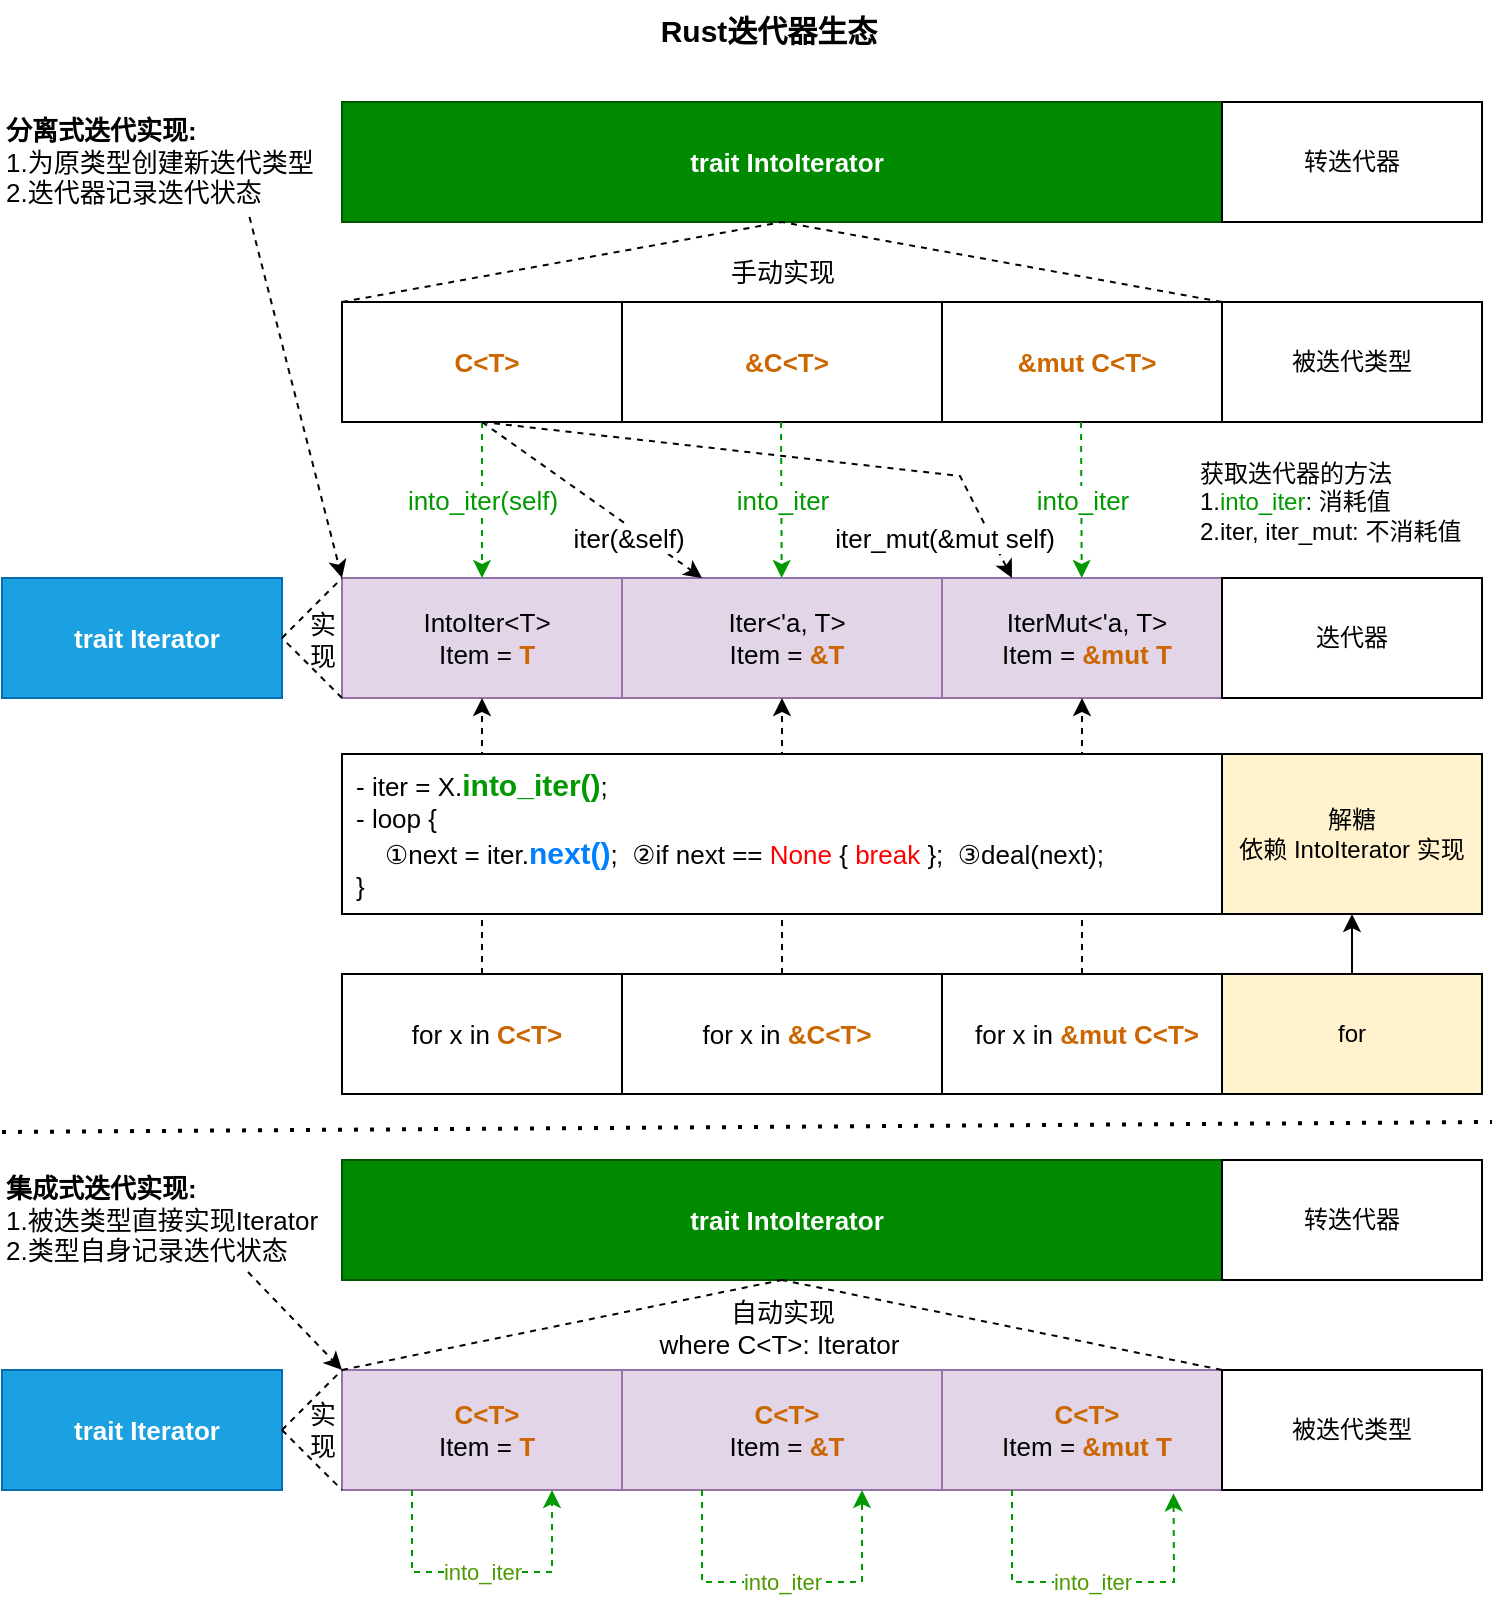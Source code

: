 <mxfile version="21.6.2" type="device">
  <diagram name="第 1 页" id="pM_WdmJknIOD3qyoUbDU">
    <mxGraphModel dx="1728" dy="972" grid="0" gridSize="10" guides="1" tooltips="1" connect="1" arrows="1" fold="1" page="1" pageScale="1" pageWidth="827" pageHeight="1169" math="0" shadow="0">
      <root>
        <mxCell id="0" />
        <mxCell id="1" parent="0" />
        <mxCell id="4QfluclhBrUx9_t2OFh4-4" value="trait IntoIterator" style="rounded=0;whiteSpace=wrap;html=1;align=center;spacingLeft=5;fontSize=13;fillColor=#008a00;strokeColor=#005700;fontColor=#ffffff;fontFamily=Helvetica;fontStyle=1" parent="1" vertex="1">
          <mxGeometry x="200" y="199" width="440" height="60" as="geometry" />
        </mxCell>
        <mxCell id="4QfluclhBrUx9_t2OFh4-16" value="&lt;font&gt;C&amp;lt;T&amp;gt;&lt;/font&gt;" style="rounded=0;whiteSpace=wrap;html=1;align=center;spacingLeft=5;fontSize=13;fontFamily=Helvetica;fontColor=#CC6600;fontStyle=1" parent="1" vertex="1">
          <mxGeometry x="200" y="299" width="140" height="60" as="geometry" />
        </mxCell>
        <mxCell id="4QfluclhBrUx9_t2OFh4-17" value="&amp;amp;C&amp;lt;T&amp;gt;" style="rounded=0;whiteSpace=wrap;html=1;align=center;spacingLeft=5;fontSize=13;fontFamily=Helvetica;fontColor=#CC6600;fontStyle=1" parent="1" vertex="1">
          <mxGeometry x="340" y="299" width="160" height="60" as="geometry" />
        </mxCell>
        <mxCell id="4QfluclhBrUx9_t2OFh4-18" value="&amp;amp;mut C&amp;lt;T&amp;gt;" style="rounded=0;whiteSpace=wrap;html=1;align=center;spacingLeft=5;fontSize=13;fontFamily=Helvetica;fontColor=#CC6600;fontStyle=1" parent="1" vertex="1">
          <mxGeometry x="500" y="299" width="140" height="60" as="geometry" />
        </mxCell>
        <mxCell id="4QfluclhBrUx9_t2OFh4-19" value="IntoIter&amp;lt;T&amp;gt;&lt;br style=&quot;font-size: 13px;&quot;&gt;Item = &lt;font color=&quot;#cc6600&quot;&gt;&lt;b&gt;T&lt;/b&gt;&lt;/font&gt;" style="rounded=0;whiteSpace=wrap;html=1;align=center;spacingLeft=5;fontSize=13;fillColor=#e1d5e7;strokeColor=#9673a6;fontFamily=Helvetica;" parent="1" vertex="1">
          <mxGeometry x="200" y="437" width="140" height="60" as="geometry" />
        </mxCell>
        <mxCell id="4QfluclhBrUx9_t2OFh4-20" value="Iter&amp;lt;&#39;a, T&amp;gt;&lt;br style=&quot;font-size: 13px;&quot;&gt;Item = &lt;b&gt;&lt;font color=&quot;#cc6600&quot;&gt;&amp;amp;T&lt;/font&gt;&lt;/b&gt;" style="rounded=0;whiteSpace=wrap;html=1;align=center;spacingLeft=5;fontSize=13;fillColor=#e1d5e7;strokeColor=#9673a6;fontFamily=Helvetica;" parent="1" vertex="1">
          <mxGeometry x="340" y="437" width="160" height="60" as="geometry" />
        </mxCell>
        <mxCell id="4QfluclhBrUx9_t2OFh4-22" value="IterMut&amp;lt;&#39;a, T&amp;gt;&lt;br style=&quot;font-size: 13px;&quot;&gt;Item = &lt;b&gt;&lt;font color=&quot;#cc6600&quot;&gt;&amp;amp;mut T&lt;/font&gt;&lt;/b&gt;" style="rounded=0;whiteSpace=wrap;html=1;align=center;spacingLeft=5;fontSize=13;fillColor=#e1d5e7;strokeColor=#9673a6;fontFamily=Helvetica;" parent="1" vertex="1">
          <mxGeometry x="500" y="437" width="140" height="60" as="geometry" />
        </mxCell>
        <mxCell id="4QfluclhBrUx9_t2OFh4-24" value="trait Iterator" style="rounded=0;whiteSpace=wrap;html=1;align=center;spacingLeft=5;fontSize=13;fillColor=#1ba1e2;strokeColor=#006EAF;fontColor=#ffffff;fontFamily=Helvetica;fontStyle=1" parent="1" vertex="1">
          <mxGeometry x="30" y="437" width="140" height="60" as="geometry" />
        </mxCell>
        <mxCell id="4QfluclhBrUx9_t2OFh4-25" value="for x in &lt;b&gt;&lt;font color=&quot;#cc6600&quot;&gt;C&amp;lt;T&amp;gt;&lt;/font&gt;&lt;/b&gt;" style="rounded=0;whiteSpace=wrap;html=1;align=center;spacingLeft=5;fontSize=13;fontFamily=Helvetica;" parent="1" vertex="1">
          <mxGeometry x="200" y="635" width="140" height="60" as="geometry" />
        </mxCell>
        <mxCell id="4QfluclhBrUx9_t2OFh4-26" value="for x in &lt;b&gt;&lt;font color=&quot;#cc6600&quot;&gt;&amp;amp;C&amp;lt;T&amp;gt;&lt;/font&gt;&lt;/b&gt;" style="rounded=0;whiteSpace=wrap;html=1;align=center;spacingLeft=5;fontSize=13;fontFamily=Helvetica;" parent="1" vertex="1">
          <mxGeometry x="340" y="635" width="160" height="60" as="geometry" />
        </mxCell>
        <mxCell id="4QfluclhBrUx9_t2OFh4-27" value="for x in &lt;font color=&quot;#cc6600&quot;&gt;&lt;b&gt;&amp;amp;mut C&amp;lt;T&amp;gt;&lt;/b&gt;&lt;/font&gt;" style="rounded=0;whiteSpace=wrap;html=1;align=center;spacingLeft=5;fontSize=13;fontFamily=Helvetica;" parent="1" vertex="1">
          <mxGeometry x="500" y="635" width="140" height="60" as="geometry" />
        </mxCell>
        <mxCell id="4QfluclhBrUx9_t2OFh4-42" value="" style="endArrow=none;dashed=1;html=1;rounded=0;entryX=0.5;entryY=1;entryDx=0;entryDy=0;exitX=0;exitY=0;exitDx=0;exitDy=0;fontSize=13;fontFamily=Helvetica;" parent="1" source="4QfluclhBrUx9_t2OFh4-16" target="4QfluclhBrUx9_t2OFh4-4" edge="1">
          <mxGeometry width="50" height="50" relative="1" as="geometry">
            <mxPoint x="410" y="429" as="sourcePoint" />
            <mxPoint x="460" y="379" as="targetPoint" />
          </mxGeometry>
        </mxCell>
        <mxCell id="4QfluclhBrUx9_t2OFh4-43" value="" style="endArrow=none;dashed=1;html=1;rounded=0;entryX=0.5;entryY=1;entryDx=0;entryDy=0;exitX=1;exitY=0;exitDx=0;exitDy=0;fontSize=13;fontFamily=Helvetica;" parent="1" source="4QfluclhBrUx9_t2OFh4-18" target="4QfluclhBrUx9_t2OFh4-4" edge="1">
          <mxGeometry width="50" height="50" relative="1" as="geometry">
            <mxPoint x="410" y="429" as="sourcePoint" />
            <mxPoint x="460" y="379" as="targetPoint" />
          </mxGeometry>
        </mxCell>
        <mxCell id="4QfluclhBrUx9_t2OFh4-44" value="手动实现" style="text;html=1;align=center;verticalAlign=middle;resizable=0;points=[];autosize=1;strokeColor=none;fillColor=none;fontSize=13;fontFamily=Helvetica;" parent="1" vertex="1">
          <mxGeometry x="385" y="270" width="70" height="28" as="geometry" />
        </mxCell>
        <mxCell id="4QfluclhBrUx9_t2OFh4-45" value="&lt;font color=&quot;#009900&quot;&gt;into_iter(self)&lt;/font&gt;" style="endArrow=classic;html=1;rounded=0;dashed=1;fontSize=13;fontFamily=Helvetica;strokeColor=#009900;" parent="1" source="4QfluclhBrUx9_t2OFh4-16" target="4QfluclhBrUx9_t2OFh4-19" edge="1">
          <mxGeometry width="50" height="50" relative="1" as="geometry">
            <mxPoint x="410" y="609" as="sourcePoint" />
            <mxPoint x="460" y="559" as="targetPoint" />
          </mxGeometry>
        </mxCell>
        <mxCell id="4QfluclhBrUx9_t2OFh4-46" value="&lt;font color=&quot;#009900&quot;&gt;into_iter&lt;/font&gt;" style="endArrow=classic;html=1;rounded=0;dashed=1;fontSize=13;fontFamily=Helvetica;strokeColor=#009900;" parent="1" target="4QfluclhBrUx9_t2OFh4-20" edge="1">
          <mxGeometry width="50" height="50" relative="1" as="geometry">
            <mxPoint x="419.5" y="359" as="sourcePoint" />
            <mxPoint x="420" y="479" as="targetPoint" />
          </mxGeometry>
        </mxCell>
        <mxCell id="4QfluclhBrUx9_t2OFh4-47" value="&lt;font color=&quot;#009900&quot;&gt;into_iter&lt;/font&gt;" style="endArrow=classic;html=1;rounded=0;dashed=1;fontSize=13;fontFamily=Helvetica;strokeColor=#009900;" parent="1" target="4QfluclhBrUx9_t2OFh4-22" edge="1">
          <mxGeometry width="50" height="50" relative="1" as="geometry">
            <mxPoint x="569.5" y="359" as="sourcePoint" />
            <mxPoint x="570" y="479" as="targetPoint" />
          </mxGeometry>
        </mxCell>
        <mxCell id="4QfluclhBrUx9_t2OFh4-48" value="" style="endArrow=none;dashed=1;html=1;rounded=0;entryX=0;entryY=0;entryDx=0;entryDy=0;exitX=1;exitY=0.5;exitDx=0;exitDy=0;fontSize=13;fontFamily=Helvetica;" parent="1" source="4QfluclhBrUx9_t2OFh4-24" target="4QfluclhBrUx9_t2OFh4-19" edge="1">
          <mxGeometry width="50" height="50" relative="1" as="geometry">
            <mxPoint x="410" y="542" as="sourcePoint" />
            <mxPoint x="460" y="492" as="targetPoint" />
          </mxGeometry>
        </mxCell>
        <mxCell id="4QfluclhBrUx9_t2OFh4-49" value="" style="endArrow=none;dashed=1;html=1;rounded=0;entryX=1;entryY=0.5;entryDx=0;entryDy=0;exitX=0;exitY=1;exitDx=0;exitDy=0;fontSize=13;fontFamily=Helvetica;" parent="1" source="4QfluclhBrUx9_t2OFh4-19" target="4QfluclhBrUx9_t2OFh4-24" edge="1">
          <mxGeometry width="50" height="50" relative="1" as="geometry">
            <mxPoint x="200" y="492" as="sourcePoint" />
            <mxPoint x="460" y="492" as="targetPoint" />
          </mxGeometry>
        </mxCell>
        <mxCell id="4QfluclhBrUx9_t2OFh4-50" value="" style="endArrow=classic;html=1;rounded=0;exitX=0.5;exitY=1;exitDx=0;exitDy=0;entryX=0.25;entryY=0;entryDx=0;entryDy=0;dashed=1;fontSize=13;strokeColor=#000000;fontFamily=Helvetica;" parent="1" source="4QfluclhBrUx9_t2OFh4-16" target="4QfluclhBrUx9_t2OFh4-20" edge="1">
          <mxGeometry width="50" height="50" relative="1" as="geometry">
            <mxPoint x="410" y="609" as="sourcePoint" />
            <mxPoint x="460" y="559" as="targetPoint" />
            <Array as="points" />
          </mxGeometry>
        </mxCell>
        <mxCell id="4QfluclhBrUx9_t2OFh4-52" value="iter(&amp;amp;self)" style="edgeLabel;html=1;align=center;verticalAlign=middle;resizable=0;points=[];fontSize=13;fontFamily=Helvetica;" parent="4QfluclhBrUx9_t2OFh4-50" vertex="1" connectable="0">
          <mxGeometry x="0.573" y="-1" relative="1" as="geometry">
            <mxPoint x="-13" y="-4" as="offset" />
          </mxGeometry>
        </mxCell>
        <mxCell id="4QfluclhBrUx9_t2OFh4-51" value="" style="endArrow=classic;html=1;rounded=0;exitX=0.5;exitY=1;exitDx=0;exitDy=0;entryX=0.25;entryY=0;entryDx=0;entryDy=0;dashed=1;fontSize=13;strokeColor=#000000;fontFamily=Helvetica;" parent="1" source="4QfluclhBrUx9_t2OFh4-16" target="4QfluclhBrUx9_t2OFh4-22" edge="1">
          <mxGeometry width="50" height="50" relative="1" as="geometry">
            <mxPoint x="410" y="609" as="sourcePoint" />
            <mxPoint x="460" y="559" as="targetPoint" />
            <Array as="points">
              <mxPoint x="509" y="386" />
            </Array>
          </mxGeometry>
        </mxCell>
        <mxCell id="4QfluclhBrUx9_t2OFh4-53" value="iter_mut(&amp;amp;mut self)" style="edgeLabel;html=1;align=center;verticalAlign=middle;resizable=0;points=[];fontSize=13;fontFamily=Helvetica;" parent="4QfluclhBrUx9_t2OFh4-51" vertex="1" connectable="0">
          <mxGeometry x="0.713" y="2" relative="1" as="geometry">
            <mxPoint x="-17" y="19" as="offset" />
          </mxGeometry>
        </mxCell>
        <mxCell id="4QfluclhBrUx9_t2OFh4-54" value="实&lt;br style=&quot;font-size: 13px;&quot;&gt;现" style="text;html=1;align=center;verticalAlign=middle;resizable=0;points=[];autosize=1;strokeColor=none;fillColor=none;fontSize=13;fontFamily=Helvetica;" parent="1" vertex="1">
          <mxGeometry x="170" y="448" width="40" height="40" as="geometry" />
        </mxCell>
        <mxCell id="4QfluclhBrUx9_t2OFh4-59" value="" style="endArrow=classic;html=1;rounded=0;exitX=0.5;exitY=0;exitDx=0;exitDy=0;entryX=0.5;entryY=1;entryDx=0;entryDy=0;dashed=1;fontSize=13;fontFamily=Helvetica;" parent="1" source="4QfluclhBrUx9_t2OFh4-25" target="4QfluclhBrUx9_t2OFh4-19" edge="1">
          <mxGeometry width="50" height="50" relative="1" as="geometry">
            <mxPoint x="410" y="385" as="sourcePoint" />
            <mxPoint x="460" y="335" as="targetPoint" />
          </mxGeometry>
        </mxCell>
        <mxCell id="4QfluclhBrUx9_t2OFh4-60" value="" style="endArrow=classic;html=1;rounded=0;entryX=0.5;entryY=1;entryDx=0;entryDy=0;dashed=1;fontSize=13;fontFamily=Helvetica;" parent="1" source="4QfluclhBrUx9_t2OFh4-26" target="4QfluclhBrUx9_t2OFh4-20" edge="1">
          <mxGeometry width="50" height="50" relative="1" as="geometry">
            <mxPoint x="410" y="385" as="sourcePoint" />
            <mxPoint x="460" y="335" as="targetPoint" />
          </mxGeometry>
        </mxCell>
        <mxCell id="4QfluclhBrUx9_t2OFh4-61" value="" style="endArrow=classic;html=1;rounded=0;exitX=0.5;exitY=0;exitDx=0;exitDy=0;entryX=0.5;entryY=1;entryDx=0;entryDy=0;dashed=1;fontSize=13;fontFamily=Helvetica;" parent="1" source="4QfluclhBrUx9_t2OFh4-27" target="4QfluclhBrUx9_t2OFh4-22" edge="1">
          <mxGeometry width="50" height="50" relative="1" as="geometry">
            <mxPoint x="410" y="385" as="sourcePoint" />
            <mxPoint x="460" y="335" as="targetPoint" />
          </mxGeometry>
        </mxCell>
        <mxCell id="4QfluclhBrUx9_t2OFh4-28" value="- iter = X.&lt;font size=&quot;1&quot; color=&quot;#009900&quot;&gt;&lt;b style=&quot;font-size: 15px;&quot;&gt;into_iter()&lt;/b&gt;&lt;/font&gt;;&lt;br style=&quot;font-size: 13px;&quot;&gt;- loop {&lt;br&gt;&amp;nbsp; &amp;nbsp; ①next = iter.&lt;b style=&quot;&quot;&gt;&lt;font color=&quot;#007fff&quot; style=&quot;font-size: 15px;&quot;&gt;next()&lt;/font&gt;&lt;/b&gt;;&amp;nbsp; ②if next == &lt;font color=&quot;#ff0000&quot; style=&quot;font-size: 13px;&quot;&gt;None &lt;/font&gt;{ &lt;font color=&quot;#ff0000&quot; style=&quot;font-size: 13px;&quot;&gt;break &lt;/font&gt;};&amp;nbsp; ③deal(next); &lt;br&gt;}" style="rounded=0;whiteSpace=wrap;html=1;align=left;spacingLeft=5;fontSize=13;fontFamily=Helvetica;" parent="1" vertex="1">
          <mxGeometry x="200" y="525" width="440" height="80" as="geometry" />
        </mxCell>
        <mxCell id="4QfluclhBrUx9_t2OFh4-62" value="被迭代类型" style="rounded=0;whiteSpace=wrap;html=1;fontFamily=Helvetica;" parent="1" vertex="1">
          <mxGeometry x="640" y="299" width="130" height="60" as="geometry" />
        </mxCell>
        <mxCell id="4QfluclhBrUx9_t2OFh4-63" value="迭代器" style="rounded=0;whiteSpace=wrap;html=1;fontFamily=Helvetica;" parent="1" vertex="1">
          <mxGeometry x="640" y="437" width="130" height="60" as="geometry" />
        </mxCell>
        <mxCell id="4QfluclhBrUx9_t2OFh4-64" value="for" style="rounded=0;whiteSpace=wrap;html=1;fontFamily=Helvetica;fillColor=#fff2cc;strokeColor=#000000;" parent="1" vertex="1">
          <mxGeometry x="640" y="635" width="130" height="60" as="geometry" />
        </mxCell>
        <mxCell id="4QfluclhBrUx9_t2OFh4-65" value="解糖&lt;br&gt;依赖 IntoIterator 实现" style="rounded=0;whiteSpace=wrap;html=1;fontFamily=Helvetica;fillColor=#fff2cc;strokeColor=#000000;" parent="1" vertex="1">
          <mxGeometry x="640" y="525" width="130" height="80" as="geometry" />
        </mxCell>
        <mxCell id="4QfluclhBrUx9_t2OFh4-66" value="" style="endArrow=classic;html=1;rounded=0;entryX=0.5;entryY=1;entryDx=0;entryDy=0;exitX=0.5;exitY=0;exitDx=0;exitDy=0;fontFamily=Helvetica;" parent="1" source="4QfluclhBrUx9_t2OFh4-64" target="4QfluclhBrUx9_t2OFh4-65" edge="1">
          <mxGeometry width="50" height="50" relative="1" as="geometry">
            <mxPoint x="410" y="385" as="sourcePoint" />
            <mxPoint x="460" y="335" as="targetPoint" />
          </mxGeometry>
        </mxCell>
        <mxCell id="4QfluclhBrUx9_t2OFh4-68" value="转迭代器" style="rounded=0;whiteSpace=wrap;html=1;fontFamily=Helvetica;" parent="1" vertex="1">
          <mxGeometry x="640" y="199" width="130" height="60" as="geometry" />
        </mxCell>
        <mxCell id="4QfluclhBrUx9_t2OFh4-69" value="获取迭代器的方法&lt;br&gt;1.&lt;font color=&quot;#009900&quot;&gt;into_iter&lt;/font&gt;: 消耗值&lt;br&gt;2.iter, iter_mut: 不消耗值" style="text;html=1;align=left;verticalAlign=middle;resizable=0;points=[];autosize=1;strokeColor=none;fillColor=none;fontFamily=Helvetica;" parent="1" vertex="1">
          <mxGeometry x="627" y="371" width="149" height="55" as="geometry" />
        </mxCell>
        <mxCell id="4QfluclhBrUx9_t2OFh4-70" value="&lt;b style=&quot;font-size: 13px;&quot;&gt;分离式迭代实现:&lt;br style=&quot;font-size: 13px;&quot;&gt;&lt;/b&gt;1.为原类型创建新迭代类型&lt;br&gt;2.迭代器记录迭代状态" style="text;html=1;strokeColor=none;fillColor=none;align=left;verticalAlign=middle;whiteSpace=wrap;rounded=0;fontFamily=Helvetica;fontSize=13;" parent="1" vertex="1">
          <mxGeometry x="30" y="201.5" width="165" height="55" as="geometry" />
        </mxCell>
        <mxCell id="4QfluclhBrUx9_t2OFh4-73" value="&lt;b style=&quot;font-size: 13px;&quot;&gt;集成式迭代实现:&lt;br style=&quot;font-size: 13px;&quot;&gt;&lt;/b&gt;1.被迭类型直接实现Iterator&lt;br&gt;2.类型自身记录迭代状态" style="text;html=1;strokeColor=none;fillColor=none;align=left;verticalAlign=middle;whiteSpace=wrap;rounded=0;fontFamily=Helvetica;fontSize=13;" parent="1" vertex="1">
          <mxGeometry x="30" y="732" width="164" height="52" as="geometry" />
        </mxCell>
        <mxCell id="4QfluclhBrUx9_t2OFh4-75" value="" style="endArrow=classic;html=1;rounded=0;exitX=0.75;exitY=1;exitDx=0;exitDy=0;dashed=1;entryX=0;entryY=0;entryDx=0;entryDy=0;" parent="1" source="4QfluclhBrUx9_t2OFh4-70" target="4QfluclhBrUx9_t2OFh4-19" edge="1">
          <mxGeometry width="50" height="50" relative="1" as="geometry">
            <mxPoint x="126.0" y="591.5" as="sourcePoint" />
            <mxPoint x="200" y="541" as="targetPoint" />
          </mxGeometry>
        </mxCell>
        <mxCell id="4QfluclhBrUx9_t2OFh4-79" value="&lt;font&gt;&lt;font color=&quot;#cc6600&quot;&gt;C&amp;lt;T&amp;gt;&lt;br&gt;&lt;/font&gt;&lt;font style=&quot;font-weight: normal;&quot; color=&quot;#000000&quot;&gt;Item =&lt;/font&gt;&lt;font color=&quot;#cc6600&quot;&gt;&lt;font style=&quot;font-weight: normal;&quot;&gt; &lt;/font&gt;T&lt;/font&gt;&lt;br&gt;&lt;/font&gt;" style="rounded=0;whiteSpace=wrap;html=1;align=center;spacingLeft=5;fontSize=13;fontFamily=Helvetica;fontStyle=1;fillColor=#e1d5e7;strokeColor=#9673a6;" parent="1" vertex="1">
          <mxGeometry x="200" y="833" width="140" height="60" as="geometry" />
        </mxCell>
        <mxCell id="4QfluclhBrUx9_t2OFh4-80" value="&lt;font style=&quot;border-color: var(--border-color);&quot;&gt;&lt;font color=&quot;#cc6600&quot;&gt;C&amp;lt;T&amp;gt;&lt;br style=&quot;border-color: var(--border-color);&quot;&gt;&lt;/font&gt;&lt;span style=&quot;color: rgb(0, 0, 0); font-weight: normal;&quot;&gt;Item = &lt;/span&gt;&lt;/font&gt;&lt;font color=&quot;#cc6600&quot; style=&quot;border-color: var(--border-color);&quot;&gt;&amp;amp;T&lt;/font&gt;" style="rounded=0;whiteSpace=wrap;html=1;align=center;spacingLeft=5;fontSize=13;fontFamily=Helvetica;fontStyle=1;fillColor=#e1d5e7;strokeColor=#9673a6;" parent="1" vertex="1">
          <mxGeometry x="340" y="833" width="160" height="60" as="geometry" />
        </mxCell>
        <mxCell id="4QfluclhBrUx9_t2OFh4-81" value="&lt;font style=&quot;border-color: var(--border-color);&quot;&gt;&lt;font color=&quot;#cc6600&quot;&gt;C&amp;lt;T&amp;gt;&lt;br style=&quot;border-color: var(--border-color);&quot;&gt;&lt;/font&gt;&lt;span style=&quot;color: rgb(0, 0, 0); font-weight: normal;&quot;&gt;Item = &lt;/span&gt;&lt;/font&gt;&lt;font color=&quot;#cc6600&quot; style=&quot;border-color: var(--border-color);&quot;&gt;&amp;amp;mut T&lt;/font&gt;" style="rounded=0;whiteSpace=wrap;html=1;align=center;spacingLeft=5;fontSize=13;fontFamily=Helvetica;fontStyle=1;fillColor=#e1d5e7;strokeColor=#9673a6;" parent="1" vertex="1">
          <mxGeometry x="500" y="833" width="140" height="60" as="geometry" />
        </mxCell>
        <mxCell id="4QfluclhBrUx9_t2OFh4-82" value="被迭代类型" style="rounded=0;whiteSpace=wrap;html=1;fontFamily=Helvetica;" parent="1" vertex="1">
          <mxGeometry x="640" y="833" width="130" height="60" as="geometry" />
        </mxCell>
        <mxCell id="4QfluclhBrUx9_t2OFh4-83" value="trait IntoIterator" style="rounded=0;whiteSpace=wrap;html=1;align=center;spacingLeft=5;fontSize=13;fillColor=#008a00;strokeColor=#005700;fontColor=#ffffff;fontFamily=Helvetica;fontStyle=1" parent="1" vertex="1">
          <mxGeometry x="200" y="728" width="440" height="60" as="geometry" />
        </mxCell>
        <mxCell id="4QfluclhBrUx9_t2OFh4-84" value="转迭代器" style="rounded=0;whiteSpace=wrap;html=1;fontFamily=Helvetica;" parent="1" vertex="1">
          <mxGeometry x="640" y="728" width="130" height="60" as="geometry" />
        </mxCell>
        <mxCell id="4QfluclhBrUx9_t2OFh4-85" value="trait Iterator" style="rounded=0;whiteSpace=wrap;html=1;align=center;spacingLeft=5;fontSize=13;fillColor=#1ba1e2;strokeColor=#006EAF;fontColor=#ffffff;fontFamily=Helvetica;fontStyle=1" parent="1" vertex="1">
          <mxGeometry x="30" y="833" width="140" height="60" as="geometry" />
        </mxCell>
        <mxCell id="4QfluclhBrUx9_t2OFh4-86" value="" style="endArrow=none;dashed=1;html=1;rounded=0;exitX=1;exitY=0.5;exitDx=0;exitDy=0;entryX=0;entryY=0;entryDx=0;entryDy=0;" parent="1" source="4QfluclhBrUx9_t2OFh4-85" target="4QfluclhBrUx9_t2OFh4-79" edge="1">
          <mxGeometry width="50" height="50" relative="1" as="geometry">
            <mxPoint x="600" y="655" as="sourcePoint" />
            <mxPoint x="650" y="605" as="targetPoint" />
          </mxGeometry>
        </mxCell>
        <mxCell id="4QfluclhBrUx9_t2OFh4-87" value="" style="endArrow=none;dashed=1;html=1;rounded=0;exitX=1;exitY=0.5;exitDx=0;exitDy=0;entryX=0;entryY=1;entryDx=0;entryDy=0;" parent="1" source="4QfluclhBrUx9_t2OFh4-85" target="4QfluclhBrUx9_t2OFh4-79" edge="1">
          <mxGeometry width="50" height="50" relative="1" as="geometry">
            <mxPoint x="600" y="655" as="sourcePoint" />
            <mxPoint x="650" y="605" as="targetPoint" />
          </mxGeometry>
        </mxCell>
        <mxCell id="4QfluclhBrUx9_t2OFh4-88" value="实&lt;br style=&quot;font-size: 13px;&quot;&gt;现" style="text;html=1;align=center;verticalAlign=middle;resizable=0;points=[];autosize=1;strokeColor=none;fillColor=none;fontSize=13;fontFamily=Helvetica;" parent="1" vertex="1">
          <mxGeometry x="170" y="843" width="40" height="40" as="geometry" />
        </mxCell>
        <mxCell id="4QfluclhBrUx9_t2OFh4-89" value="" style="endArrow=none;dashed=1;html=1;rounded=0;exitX=0;exitY=0;exitDx=0;exitDy=0;entryX=0.5;entryY=1;entryDx=0;entryDy=0;" parent="1" source="4QfluclhBrUx9_t2OFh4-79" target="4QfluclhBrUx9_t2OFh4-83" edge="1">
          <mxGeometry width="50" height="50" relative="1" as="geometry">
            <mxPoint x="600" y="655" as="sourcePoint" />
            <mxPoint x="650" y="605" as="targetPoint" />
          </mxGeometry>
        </mxCell>
        <mxCell id="4QfluclhBrUx9_t2OFh4-90" value="" style="endArrow=none;dashed=1;html=1;rounded=0;entryX=0.5;entryY=1;entryDx=0;entryDy=0;exitX=1;exitY=0;exitDx=0;exitDy=0;" parent="1" source="4QfluclhBrUx9_t2OFh4-81" target="4QfluclhBrUx9_t2OFh4-83" edge="1">
          <mxGeometry width="50" height="50" relative="1" as="geometry">
            <mxPoint x="600" y="655" as="sourcePoint" />
            <mxPoint x="650" y="605" as="targetPoint" />
          </mxGeometry>
        </mxCell>
        <mxCell id="4QfluclhBrUx9_t2OFh4-91" value="自动实现&lt;br&gt;where C&amp;lt;T&amp;gt;: Iterator&amp;nbsp;" style="text;html=1;align=center;verticalAlign=middle;resizable=0;points=[];autosize=1;strokeColor=none;fillColor=none;fontSize=13;fontFamily=Helvetica;" parent="1" vertex="1">
          <mxGeometry x="349" y="790" width="142" height="43" as="geometry" />
        </mxCell>
        <mxCell id="4QfluclhBrUx9_t2OFh4-92" value="&lt;font color=&quot;#4d9900&quot;&gt;into_iter&lt;/font&gt;" style="endArrow=classic;html=1;rounded=0;exitX=0.25;exitY=1;exitDx=0;exitDy=0;entryX=0.75;entryY=1;entryDx=0;entryDy=0;dashed=1;strokeColor=#009900;" parent="1" source="4QfluclhBrUx9_t2OFh4-79" target="4QfluclhBrUx9_t2OFh4-79" edge="1">
          <mxGeometry x="-0.002" width="50" height="50" relative="1" as="geometry">
            <mxPoint x="313" y="976" as="sourcePoint" />
            <mxPoint x="300" y="926" as="targetPoint" />
            <Array as="points">
              <mxPoint x="235" y="934" />
              <mxPoint x="305" y="934" />
            </Array>
            <mxPoint as="offset" />
          </mxGeometry>
        </mxCell>
        <mxCell id="4QfluclhBrUx9_t2OFh4-93" value="&lt;font color=&quot;#4d9900&quot;&gt;into_iter&lt;/font&gt;" style="endArrow=classic;html=1;rounded=0;exitX=0.25;exitY=1;exitDx=0;exitDy=0;entryX=0.75;entryY=1;entryDx=0;entryDy=0;dashed=1;strokeColor=#009900;" parent="1" source="4QfluclhBrUx9_t2OFh4-80" target="4QfluclhBrUx9_t2OFh4-80" edge="1">
          <mxGeometry width="50" height="50" relative="1" as="geometry">
            <mxPoint x="245" y="903" as="sourcePoint" />
            <mxPoint x="315" y="903" as="targetPoint" />
            <Array as="points">
              <mxPoint x="380" y="939" />
              <mxPoint x="460" y="939" />
            </Array>
          </mxGeometry>
        </mxCell>
        <mxCell id="4QfluclhBrUx9_t2OFh4-94" value="&lt;font color=&quot;#4d9900&quot;&gt;into_iter&lt;/font&gt;" style="endArrow=classic;html=1;rounded=0;exitX=0.25;exitY=1;exitDx=0;exitDy=0;entryX=0.827;entryY=1.028;entryDx=0;entryDy=0;entryPerimeter=0;dashed=1;strokeColor=#009900;" parent="1" source="4QfluclhBrUx9_t2OFh4-81" target="4QfluclhBrUx9_t2OFh4-81" edge="1">
          <mxGeometry width="50" height="50" relative="1" as="geometry">
            <mxPoint x="523" y="893" as="sourcePoint" />
            <mxPoint x="603" y="893" as="targetPoint" />
            <Array as="points">
              <mxPoint x="535" y="939" />
              <mxPoint x="616" y="939" />
            </Array>
          </mxGeometry>
        </mxCell>
        <mxCell id="4QfluclhBrUx9_t2OFh4-97" value="" style="endArrow=classic;html=1;rounded=0;exitX=0.75;exitY=1;exitDx=0;exitDy=0;entryX=0;entryY=0;entryDx=0;entryDy=0;dashed=1;" parent="1" source="4QfluclhBrUx9_t2OFh4-73" target="4QfluclhBrUx9_t2OFh4-79" edge="1">
          <mxGeometry width="50" height="50" relative="1" as="geometry">
            <mxPoint x="600" y="655" as="sourcePoint" />
            <mxPoint x="650" y="605" as="targetPoint" />
          </mxGeometry>
        </mxCell>
        <mxCell id="_zampgR_JeYHcU7d3Nt_-1" value="" style="endArrow=none;dashed=1;html=1;dashPattern=1 3;strokeWidth=2;rounded=0;" edge="1" parent="1">
          <mxGeometry width="50" height="50" relative="1" as="geometry">
            <mxPoint x="30" y="714" as="sourcePoint" />
            <mxPoint x="775" y="709" as="targetPoint" />
          </mxGeometry>
        </mxCell>
        <mxCell id="_zampgR_JeYHcU7d3Nt_-2" value="Rust迭代器生态" style="text;html=1;strokeColor=none;fillColor=none;align=center;verticalAlign=middle;whiteSpace=wrap;rounded=0;fontStyle=1;fontSize=15;" vertex="1" parent="1">
          <mxGeometry x="341" y="148" width="145" height="30" as="geometry" />
        </mxCell>
      </root>
    </mxGraphModel>
  </diagram>
</mxfile>
